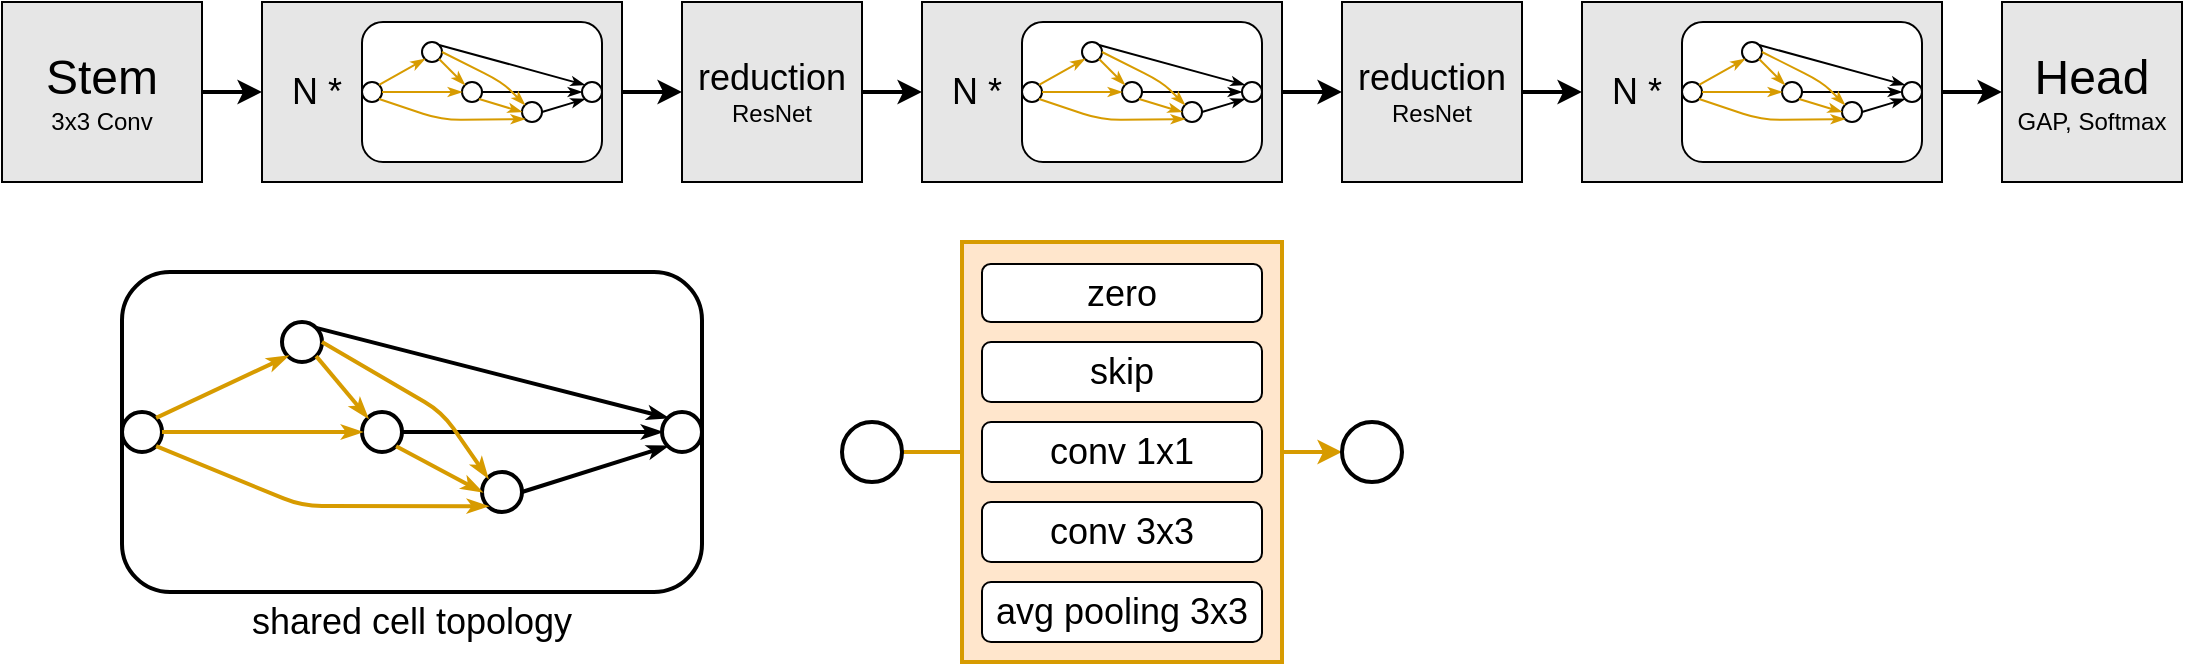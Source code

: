 <mxfile version="13.3.5" type="device"><diagram id="6I0OCvxSQrVGMHxT2VVA" name="Page-1"><mxGraphModel dx="1185" dy="783" grid="1" gridSize="10" guides="1" tooltips="1" connect="1" arrows="1" fold="1" page="1" pageScale="1" pageWidth="850" pageHeight="1100" math="0" shadow="0"><root><mxCell id="0"/><mxCell id="1" parent="0"/><mxCell id="DmnPw2kI98OYA17Qnf9C-18" value="&lt;font style=&quot;font-size: 18px&quot;&gt;shared cell topology&lt;/font&gt;" style="rounded=0;whiteSpace=wrap;html=1;strokeWidth=1;strokeColor=#FFFFFF;" vertex="1" parent="1"><mxGeometry x="190" y="450" width="290" height="40" as="geometry"/></mxCell><mxCell id="GheFcE-VJFben-SdTzUr-86" value="" style="endArrow=classic;html=1;exitX=1;exitY=0.5;exitDx=0;exitDy=0;strokeWidth=2;fillColor=#ffe6cc;strokeColor=#d79b00;" parent="1" source="GheFcE-VJFben-SdTzUr-81" target="GheFcE-VJFben-SdTzUr-84" edge="1"><mxGeometry width="50" height="50" relative="1" as="geometry"><mxPoint x="780" y="395" as="sourcePoint"/><mxPoint x="810.0" y="395" as="targetPoint"/></mxGeometry></mxCell><mxCell id="T9Tqi0G2OAHeQG4GHFQW-35" value="&lt;span style=&quot;font-size: 18px&quot;&gt;N *&amp;nbsp; &amp;nbsp; &amp;nbsp; &amp;nbsp; &amp;nbsp; &amp;nbsp; &amp;nbsp; &amp;nbsp; &amp;nbsp; &amp;nbsp; &amp;nbsp; &amp;nbsp; &amp;nbsp;&lt;/span&gt;" style="rounded=0;whiteSpace=wrap;html=1;fillColor=#E6E6E6;" parent="1" vertex="1"><mxGeometry x="260" y="160" width="180" height="90" as="geometry"/></mxCell><mxCell id="T9Tqi0G2OAHeQG4GHFQW-49" value="&lt;font&gt;&lt;span style=&quot;font-size: 24px&quot;&gt;Stem&lt;/span&gt;&lt;br&gt;&lt;font style=&quot;font-size: 12px&quot;&gt;3x3 Conv&lt;/font&gt;&lt;br&gt;&lt;/font&gt;" style="rounded=0;whiteSpace=wrap;html=1;fillColor=#E6E6E6;" parent="1" vertex="1"><mxGeometry x="130" y="160" width="100" height="90" as="geometry"/></mxCell><mxCell id="T9Tqi0G2OAHeQG4GHFQW-54" value="" style="endArrow=classic;html=1;exitX=1;exitY=0.5;exitDx=0;exitDy=0;strokeWidth=2;entryX=0;entryY=0.5;entryDx=0;entryDy=0;" parent="1" source="T9Tqi0G2OAHeQG4GHFQW-49" target="T9Tqi0G2OAHeQG4GHFQW-35" edge="1"><mxGeometry width="50" height="50" relative="1" as="geometry"><mxPoint x="160" y="330" as="sourcePoint"/><mxPoint x="200" y="330.5" as="targetPoint"/></mxGeometry></mxCell><mxCell id="GheFcE-VJFben-SdTzUr-1" value="" style="rounded=0;whiteSpace=wrap;html=1;fillColor=#ffe6cc;strokeColor=#d79b00;gradientColor=none;strokeWidth=2;" parent="1" vertex="1"><mxGeometry x="610" y="280" width="160" height="210" as="geometry"/></mxCell><mxCell id="GheFcE-VJFben-SdTzUr-2" value="&lt;span style=&quot;font-size: 18px&quot;&gt;zero&lt;/span&gt;" style="rounded=1;whiteSpace=wrap;html=1;" parent="1" vertex="1"><mxGeometry x="620" y="291" width="140" height="29" as="geometry"/></mxCell><mxCell id="GheFcE-VJFben-SdTzUr-3" value="&lt;span style=&quot;font-size: 18px&quot;&gt;skip&lt;/span&gt;" style="rounded=1;whiteSpace=wrap;html=1;" parent="1" vertex="1"><mxGeometry x="620" y="330" width="140" height="30" as="geometry"/></mxCell><mxCell id="GheFcE-VJFben-SdTzUr-4" value="&lt;font style=&quot;font-size: 18px&quot;&gt;conv 1x1&lt;/font&gt;" style="rounded=1;whiteSpace=wrap;html=1;" parent="1" vertex="1"><mxGeometry x="620" y="370" width="140" height="30" as="geometry"/></mxCell><mxCell id="GheFcE-VJFben-SdTzUr-5" value="&lt;span style=&quot;font-size: 18px&quot;&gt;avg pooling 3x3&lt;/span&gt;" style="rounded=1;whiteSpace=wrap;html=1;" parent="1" vertex="1"><mxGeometry x="620" y="450" width="140" height="30" as="geometry"/></mxCell><mxCell id="GheFcE-VJFben-SdTzUr-6" value="&lt;span style=&quot;font-size: 18px&quot;&gt;conv 3x3&lt;/span&gt;" style="rounded=1;whiteSpace=wrap;html=1;" parent="1" vertex="1"><mxGeometry x="620" y="410" width="140" height="30" as="geometry"/></mxCell><mxCell id="GheFcE-VJFben-SdTzUr-7" value="" style="rounded=1;whiteSpace=wrap;html=1;" parent="1" vertex="1"><mxGeometry x="310" y="170" width="120" height="70" as="geometry"/></mxCell><mxCell id="GheFcE-VJFben-SdTzUr-8" value="&lt;span style=&quot;font-size: 18px&quot;&gt;reduction&lt;/span&gt;&lt;br&gt;&lt;font style=&quot;font-size: 12px&quot;&gt;ResNet&lt;/font&gt;" style="rounded=0;whiteSpace=wrap;html=1;fillColor=#E6E6E6;" parent="1" vertex="1"><mxGeometry x="470" y="160" width="90" height="90" as="geometry"/></mxCell><mxCell id="GheFcE-VJFben-SdTzUr-9" value="&lt;span style=&quot;font-size: 18px&quot;&gt;N *&amp;nbsp; &amp;nbsp; &amp;nbsp; &amp;nbsp; &amp;nbsp; &amp;nbsp; &amp;nbsp; &amp;nbsp; &amp;nbsp; &amp;nbsp; &amp;nbsp; &amp;nbsp; &amp;nbsp;&lt;/span&gt;" style="rounded=0;whiteSpace=wrap;html=1;fillColor=#E6E6E6;" parent="1" vertex="1"><mxGeometry x="590" y="160" width="180" height="90" as="geometry"/></mxCell><mxCell id="GheFcE-VJFben-SdTzUr-10" value="" style="rounded=1;whiteSpace=wrap;html=1;" parent="1" vertex="1"><mxGeometry x="640" y="170" width="120" height="70" as="geometry"/></mxCell><mxCell id="GheFcE-VJFben-SdTzUr-11" value="&lt;span style=&quot;font-size: 18px&quot;&gt;reduction&lt;/span&gt;&lt;br&gt;&lt;font style=&quot;font-size: 12px&quot;&gt;ResNet&lt;/font&gt;" style="rounded=0;whiteSpace=wrap;html=1;fillColor=#E6E6E6;" parent="1" vertex="1"><mxGeometry x="800" y="160" width="90" height="90" as="geometry"/></mxCell><mxCell id="GheFcE-VJFben-SdTzUr-12" value="&lt;span style=&quot;font-size: 18px&quot;&gt;N *&amp;nbsp; &amp;nbsp; &amp;nbsp; &amp;nbsp; &amp;nbsp; &amp;nbsp; &amp;nbsp; &amp;nbsp; &amp;nbsp; &amp;nbsp; &amp;nbsp; &amp;nbsp; &amp;nbsp;&lt;/span&gt;" style="rounded=0;whiteSpace=wrap;html=1;fillColor=#E6E6E6;" parent="1" vertex="1"><mxGeometry x="920" y="160" width="180" height="90" as="geometry"/></mxCell><mxCell id="GheFcE-VJFben-SdTzUr-13" value="" style="rounded=1;whiteSpace=wrap;html=1;" parent="1" vertex="1"><mxGeometry x="970" y="170" width="120" height="70" as="geometry"/></mxCell><mxCell id="GheFcE-VJFben-SdTzUr-14" value="&lt;font&gt;&lt;span style=&quot;font-size: 24px&quot;&gt;Head&lt;/span&gt;&lt;br&gt;&lt;font style=&quot;font-size: 12px&quot;&gt;GAP, Softmax&lt;/font&gt;&lt;br&gt;&lt;/font&gt;" style="rounded=0;whiteSpace=wrap;html=1;fillColor=#E6E6E6;" parent="1" vertex="1"><mxGeometry x="1130" y="160" width="90" height="90" as="geometry"/></mxCell><mxCell id="GheFcE-VJFben-SdTzUr-15" value="" style="endArrow=classic;html=1;exitX=1;exitY=0.5;exitDx=0;exitDy=0;strokeWidth=2;entryX=0;entryY=0.5;entryDx=0;entryDy=0;" parent="1" source="T9Tqi0G2OAHeQG4GHFQW-35" target="GheFcE-VJFben-SdTzUr-8" edge="1"><mxGeometry width="50" height="50" relative="1" as="geometry"><mxPoint x="230" y="215" as="sourcePoint"/><mxPoint x="270" y="215" as="targetPoint"/></mxGeometry></mxCell><mxCell id="GheFcE-VJFben-SdTzUr-17" value="" style="endArrow=classic;html=1;strokeWidth=2;entryX=0;entryY=0.5;entryDx=0;entryDy=0;exitX=1;exitY=0.5;exitDx=0;exitDy=0;" parent="1" source="GheFcE-VJFben-SdTzUr-9" target="GheFcE-VJFben-SdTzUr-11" edge="1"><mxGeometry width="50" height="50" relative="1" as="geometry"><mxPoint x="590" y="420" as="sourcePoint"/><mxPoint x="770" y="410" as="targetPoint"/></mxGeometry></mxCell><mxCell id="GheFcE-VJFben-SdTzUr-18" value="" style="endArrow=classic;html=1;strokeWidth=2;entryX=0;entryY=0.5;entryDx=0;entryDy=0;exitX=1;exitY=0.5;exitDx=0;exitDy=0;" parent="1" source="GheFcE-VJFben-SdTzUr-8" target="GheFcE-VJFben-SdTzUr-9" edge="1"><mxGeometry width="50" height="50" relative="1" as="geometry"><mxPoint x="600" y="430" as="sourcePoint"/><mxPoint x="780" y="420" as="targetPoint"/></mxGeometry></mxCell><mxCell id="GheFcE-VJFben-SdTzUr-19" value="" style="endArrow=classic;html=1;strokeWidth=2;entryX=0;entryY=0.5;entryDx=0;entryDy=0;exitX=1;exitY=0.5;exitDx=0;exitDy=0;" parent="1" source="GheFcE-VJFben-SdTzUr-11" target="GheFcE-VJFben-SdTzUr-12" edge="1"><mxGeometry width="50" height="50" relative="1" as="geometry"><mxPoint x="610" y="440" as="sourcePoint"/><mxPoint x="790" y="430" as="targetPoint"/></mxGeometry></mxCell><mxCell id="GheFcE-VJFben-SdTzUr-20" value="" style="endArrow=classic;html=1;strokeWidth=2;entryX=0;entryY=0.5;entryDx=0;entryDy=0;exitX=1;exitY=0.5;exitDx=0;exitDy=0;" parent="1" source="GheFcE-VJFben-SdTzUr-12" target="GheFcE-VJFben-SdTzUr-14" edge="1"><mxGeometry width="50" height="50" relative="1" as="geometry"><mxPoint x="580" y="450" as="sourcePoint"/><mxPoint x="760" y="440" as="targetPoint"/></mxGeometry></mxCell><mxCell id="GheFcE-VJFben-SdTzUr-21" value="" style="ellipse;whiteSpace=wrap;html=1;" parent="1" vertex="1"><mxGeometry x="970" y="200" width="10" height="10" as="geometry"/></mxCell><mxCell id="GheFcE-VJFben-SdTzUr-22" value="" style="ellipse;whiteSpace=wrap;html=1;" parent="1" vertex="1"><mxGeometry x="1000" y="180" width="10" height="10" as="geometry"/></mxCell><mxCell id="GheFcE-VJFben-SdTzUr-23" value="" style="ellipse;whiteSpace=wrap;html=1;" parent="1" vertex="1"><mxGeometry x="1020" y="200" width="10" height="10" as="geometry"/></mxCell><mxCell id="GheFcE-VJFben-SdTzUr-24" value="" style="ellipse;whiteSpace=wrap;html=1;" parent="1" vertex="1"><mxGeometry x="1050" y="210" width="10" height="10" as="geometry"/></mxCell><mxCell id="GheFcE-VJFben-SdTzUr-25" value="" style="endArrow=classicThin;html=1;strokeWidth=1;endFill=1;endSize=4;startSize=3;entryX=0;entryY=1;entryDx=0;entryDy=0;exitX=1;exitY=1;exitDx=0;exitDy=0;fillColor=#ffe6cc;strokeColor=#d79b00;" parent="1" source="GheFcE-VJFben-SdTzUr-21" target="GheFcE-VJFben-SdTzUr-24" edge="1"><mxGeometry width="50" height="50" relative="1" as="geometry"><mxPoint x="1100" y="290" as="sourcePoint"/><mxPoint x="1150" y="240" as="targetPoint"/><Array as="points"><mxPoint x="1010" y="219"/></Array></mxGeometry></mxCell><mxCell id="GheFcE-VJFben-SdTzUr-27" value="" style="endArrow=classicThin;html=1;strokeWidth=1;endFill=1;endSize=4;startSize=3;entryX=0;entryY=0;entryDx=0;entryDy=0;exitX=1;exitY=1;exitDx=0;exitDy=0;fillColor=#ffe6cc;strokeColor=#d79b00;" parent="1" source="GheFcE-VJFben-SdTzUr-22" target="GheFcE-VJFben-SdTzUr-23" edge="1"><mxGeometry width="50" height="50" relative="1" as="geometry"><mxPoint x="1010" y="270" as="sourcePoint"/><mxPoint x="1070" y="290" as="targetPoint"/></mxGeometry></mxCell><mxCell id="GheFcE-VJFben-SdTzUr-28" value="" style="endArrow=classicThin;html=1;strokeWidth=1;endFill=1;endSize=4;startSize=3;exitX=1;exitY=0.5;exitDx=0;exitDy=0;fillColor=#ffe6cc;strokeColor=#d79b00;entryX=0;entryY=0.5;entryDx=0;entryDy=0;" parent="1" source="GheFcE-VJFben-SdTzUr-21" target="GheFcE-VJFben-SdTzUr-23" edge="1"><mxGeometry width="50" height="50" relative="1" as="geometry"><mxPoint x="1020" y="270" as="sourcePoint"/><mxPoint x="1080" y="290" as="targetPoint"/></mxGeometry></mxCell><mxCell id="GheFcE-VJFben-SdTzUr-29" value="" style="endArrow=classicThin;html=1;strokeWidth=1;endFill=1;endSize=4;startSize=3;entryX=0;entryY=1;entryDx=0;entryDy=0;exitX=1;exitY=0;exitDx=0;exitDy=0;fillColor=#ffe6cc;strokeColor=#d79b00;" parent="1" source="GheFcE-VJFben-SdTzUr-21" target="GheFcE-VJFben-SdTzUr-22" edge="1"><mxGeometry width="50" height="50" relative="1" as="geometry"><mxPoint x="1030" y="280" as="sourcePoint"/><mxPoint x="1090" y="300" as="targetPoint"/></mxGeometry></mxCell><mxCell id="GheFcE-VJFben-SdTzUr-30" value="" style="endArrow=classicThin;html=1;strokeWidth=1;endFill=1;endSize=4;startSize=3;entryX=0;entryY=0.5;entryDx=0;entryDy=0;exitX=1;exitY=1;exitDx=0;exitDy=0;fillColor=#ffe6cc;strokeColor=#d79b00;" parent="1" source="GheFcE-VJFben-SdTzUr-23" target="GheFcE-VJFben-SdTzUr-24" edge="1"><mxGeometry width="50" height="50" relative="1" as="geometry"><mxPoint x="1040" y="300" as="sourcePoint"/><mxPoint x="1100" y="320" as="targetPoint"/></mxGeometry></mxCell><mxCell id="GheFcE-VJFben-SdTzUr-32" value="" style="ellipse;whiteSpace=wrap;html=1;" parent="1" vertex="1"><mxGeometry x="1080" y="200" width="10" height="10" as="geometry"/></mxCell><mxCell id="GheFcE-VJFben-SdTzUr-35" value="" style="endArrow=classicThin;html=1;strokeWidth=1;endFill=1;endSize=4;startSize=3;entryX=0;entryY=1;entryDx=0;entryDy=0;exitX=1;exitY=0.5;exitDx=0;exitDy=0;" parent="1" source="GheFcE-VJFben-SdTzUr-24" target="GheFcE-VJFben-SdTzUr-32" edge="1"><mxGeometry width="50" height="50" relative="1" as="geometry"><mxPoint x="1010" y="260" as="sourcePoint"/><mxPoint x="1070" y="280" as="targetPoint"/></mxGeometry></mxCell><mxCell id="GheFcE-VJFben-SdTzUr-36" value="" style="endArrow=classicThin;html=1;strokeWidth=1;endFill=1;endSize=4;startSize=3;entryX=0;entryY=0;entryDx=0;entryDy=0;exitX=1;exitY=0;exitDx=0;exitDy=0;" parent="1" source="GheFcE-VJFben-SdTzUr-22" target="GheFcE-VJFben-SdTzUr-32" edge="1"><mxGeometry width="50" height="50" relative="1" as="geometry"><mxPoint x="1010" y="260" as="sourcePoint"/><mxPoint x="1070" y="280" as="targetPoint"/></mxGeometry></mxCell><mxCell id="GheFcE-VJFben-SdTzUr-37" value="" style="endArrow=classicThin;html=1;strokeWidth=1;endFill=1;endSize=4;startSize=3;entryX=0;entryY=0.5;entryDx=0;entryDy=0;exitX=1;exitY=0.5;exitDx=0;exitDy=0;" parent="1" source="GheFcE-VJFben-SdTzUr-23" target="GheFcE-VJFben-SdTzUr-32" edge="1"><mxGeometry width="50" height="50" relative="1" as="geometry"><mxPoint x="1020" y="270" as="sourcePoint"/><mxPoint x="1080" y="290" as="targetPoint"/></mxGeometry></mxCell><mxCell id="GheFcE-VJFben-SdTzUr-38" value="" style="ellipse;whiteSpace=wrap;html=1;" parent="1" vertex="1"><mxGeometry x="310" y="200" width="10" height="10" as="geometry"/></mxCell><mxCell id="GheFcE-VJFben-SdTzUr-39" value="" style="ellipse;whiteSpace=wrap;html=1;" parent="1" vertex="1"><mxGeometry x="340" y="180" width="10" height="10" as="geometry"/></mxCell><mxCell id="GheFcE-VJFben-SdTzUr-40" value="" style="ellipse;whiteSpace=wrap;html=1;" parent="1" vertex="1"><mxGeometry x="360" y="200" width="10" height="10" as="geometry"/></mxCell><mxCell id="GheFcE-VJFben-SdTzUr-41" value="" style="ellipse;whiteSpace=wrap;html=1;" parent="1" vertex="1"><mxGeometry x="390" y="210" width="10" height="10" as="geometry"/></mxCell><mxCell id="GheFcE-VJFben-SdTzUr-42" value="" style="endArrow=classicThin;html=1;strokeWidth=1;endFill=1;endSize=4;startSize=3;entryX=0;entryY=1;entryDx=0;entryDy=0;exitX=1;exitY=1;exitDx=0;exitDy=0;fillColor=#ffe6cc;strokeColor=#d79b00;" parent="1" source="GheFcE-VJFben-SdTzUr-38" target="GheFcE-VJFben-SdTzUr-41" edge="1"><mxGeometry width="50" height="50" relative="1" as="geometry"><mxPoint x="440" y="290" as="sourcePoint"/><mxPoint x="490" y="240" as="targetPoint"/><Array as="points"><mxPoint x="350" y="219"/></Array></mxGeometry></mxCell><mxCell id="GheFcE-VJFben-SdTzUr-43" value="" style="endArrow=classicThin;html=1;strokeWidth=1;endFill=1;endSize=4;startSize=3;entryX=0;entryY=0;entryDx=0;entryDy=0;exitX=1;exitY=1;exitDx=0;exitDy=0;fillColor=#ffe6cc;strokeColor=#d79b00;" parent="1" source="GheFcE-VJFben-SdTzUr-39" target="GheFcE-VJFben-SdTzUr-40" edge="1"><mxGeometry width="50" height="50" relative="1" as="geometry"><mxPoint x="350" y="270" as="sourcePoint"/><mxPoint x="410" y="290" as="targetPoint"/></mxGeometry></mxCell><mxCell id="GheFcE-VJFben-SdTzUr-44" value="" style="endArrow=classicThin;html=1;strokeWidth=1;endFill=1;endSize=4;startSize=3;entryX=0;entryY=0.5;entryDx=0;entryDy=0;exitX=1;exitY=0.5;exitDx=0;exitDy=0;fillColor=#ffe6cc;strokeColor=#d79b00;" parent="1" source="GheFcE-VJFben-SdTzUr-38" target="GheFcE-VJFben-SdTzUr-40" edge="1"><mxGeometry width="50" height="50" relative="1" as="geometry"><mxPoint x="360" y="270" as="sourcePoint"/><mxPoint x="420" y="290" as="targetPoint"/></mxGeometry></mxCell><mxCell id="GheFcE-VJFben-SdTzUr-45" value="" style="endArrow=classicThin;html=1;strokeWidth=1;endFill=1;endSize=4;startSize=3;entryX=0;entryY=1;entryDx=0;entryDy=0;exitX=1;exitY=0;exitDx=0;exitDy=0;fillColor=#ffe6cc;strokeColor=#d79b00;" parent="1" source="GheFcE-VJFben-SdTzUr-38" target="GheFcE-VJFben-SdTzUr-39" edge="1"><mxGeometry width="50" height="50" relative="1" as="geometry"><mxPoint x="370" y="280" as="sourcePoint"/><mxPoint x="430" y="300" as="targetPoint"/></mxGeometry></mxCell><mxCell id="GheFcE-VJFben-SdTzUr-46" value="" style="endArrow=classicThin;html=1;strokeWidth=1;endFill=1;endSize=4;startSize=3;entryX=0;entryY=0.5;entryDx=0;entryDy=0;exitX=1;exitY=1;exitDx=0;exitDy=0;fillColor=#ffe6cc;strokeColor=#d79b00;" parent="1" source="GheFcE-VJFben-SdTzUr-40" target="GheFcE-VJFben-SdTzUr-41" edge="1"><mxGeometry width="50" height="50" relative="1" as="geometry"><mxPoint x="380" y="300" as="sourcePoint"/><mxPoint x="440" y="320" as="targetPoint"/></mxGeometry></mxCell><mxCell id="GheFcE-VJFben-SdTzUr-48" value="" style="ellipse;whiteSpace=wrap;html=1;" parent="1" vertex="1"><mxGeometry x="420" y="200" width="10" height="10" as="geometry"/></mxCell><mxCell id="GheFcE-VJFben-SdTzUr-49" value="" style="endArrow=classicThin;html=1;strokeWidth=1;endFill=1;endSize=4;startSize=3;entryX=0;entryY=1;entryDx=0;entryDy=0;exitX=1;exitY=0.5;exitDx=0;exitDy=0;" parent="1" source="GheFcE-VJFben-SdTzUr-41" target="GheFcE-VJFben-SdTzUr-48" edge="1"><mxGeometry width="50" height="50" relative="1" as="geometry"><mxPoint x="350" y="260" as="sourcePoint"/><mxPoint x="410" y="280" as="targetPoint"/></mxGeometry></mxCell><mxCell id="GheFcE-VJFben-SdTzUr-50" value="" style="endArrow=classicThin;html=1;strokeWidth=1;endFill=1;endSize=4;startSize=3;entryX=0;entryY=0;entryDx=0;entryDy=0;exitX=1;exitY=0;exitDx=0;exitDy=0;" parent="1" source="GheFcE-VJFben-SdTzUr-39" target="GheFcE-VJFben-SdTzUr-48" edge="1"><mxGeometry width="50" height="50" relative="1" as="geometry"><mxPoint x="350" y="260" as="sourcePoint"/><mxPoint x="410" y="280" as="targetPoint"/></mxGeometry></mxCell><mxCell id="GheFcE-VJFben-SdTzUr-51" value="" style="endArrow=classicThin;html=1;strokeWidth=1;endFill=1;endSize=4;startSize=3;entryX=0;entryY=0.5;entryDx=0;entryDy=0;exitX=1;exitY=0.5;exitDx=0;exitDy=0;" parent="1" source="GheFcE-VJFben-SdTzUr-40" target="GheFcE-VJFben-SdTzUr-48" edge="1"><mxGeometry width="50" height="50" relative="1" as="geometry"><mxPoint x="360" y="270" as="sourcePoint"/><mxPoint x="420" y="290" as="targetPoint"/></mxGeometry></mxCell><mxCell id="GheFcE-VJFben-SdTzUr-52" value="" style="ellipse;whiteSpace=wrap;html=1;" parent="1" vertex="1"><mxGeometry x="640" y="200" width="10" height="10" as="geometry"/></mxCell><mxCell id="GheFcE-VJFben-SdTzUr-53" value="" style="ellipse;whiteSpace=wrap;html=1;" parent="1" vertex="1"><mxGeometry x="670" y="180" width="10" height="10" as="geometry"/></mxCell><mxCell id="GheFcE-VJFben-SdTzUr-54" value="" style="ellipse;whiteSpace=wrap;html=1;" parent="1" vertex="1"><mxGeometry x="690" y="200" width="10" height="10" as="geometry"/></mxCell><mxCell id="GheFcE-VJFben-SdTzUr-55" value="" style="ellipse;whiteSpace=wrap;html=1;" parent="1" vertex="1"><mxGeometry x="720" y="210" width="10" height="10" as="geometry"/></mxCell><mxCell id="GheFcE-VJFben-SdTzUr-56" value="" style="endArrow=classicThin;html=1;strokeWidth=1;endFill=1;endSize=4;startSize=3;entryX=0;entryY=1;entryDx=0;entryDy=0;exitX=1;exitY=1;exitDx=0;exitDy=0;fillColor=#ffe6cc;strokeColor=#d79b00;" parent="1" source="GheFcE-VJFben-SdTzUr-52" target="GheFcE-VJFben-SdTzUr-55" edge="1"><mxGeometry width="50" height="50" relative="1" as="geometry"><mxPoint x="770" y="290" as="sourcePoint"/><mxPoint x="820" y="240" as="targetPoint"/><Array as="points"><mxPoint x="680" y="219"/></Array></mxGeometry></mxCell><mxCell id="GheFcE-VJFben-SdTzUr-57" value="" style="endArrow=classicThin;html=1;strokeWidth=1;endFill=1;endSize=4;startSize=3;entryX=0;entryY=0;entryDx=0;entryDy=0;exitX=1;exitY=1;exitDx=0;exitDy=0;fillColor=#ffe6cc;strokeColor=#d79b00;" parent="1" source="GheFcE-VJFben-SdTzUr-53" target="GheFcE-VJFben-SdTzUr-54" edge="1"><mxGeometry width="50" height="50" relative="1" as="geometry"><mxPoint x="680" y="270" as="sourcePoint"/><mxPoint x="740" y="290" as="targetPoint"/></mxGeometry></mxCell><mxCell id="GheFcE-VJFben-SdTzUr-58" value="" style="endArrow=classicThin;html=1;strokeWidth=1;endFill=1;endSize=4;startSize=3;entryX=0;entryY=0.5;entryDx=0;entryDy=0;exitX=1;exitY=0.5;exitDx=0;exitDy=0;fillColor=#ffe6cc;strokeColor=#d79b00;" parent="1" source="GheFcE-VJFben-SdTzUr-52" target="GheFcE-VJFben-SdTzUr-54" edge="1"><mxGeometry width="50" height="50" relative="1" as="geometry"><mxPoint x="690" y="270" as="sourcePoint"/><mxPoint x="750" y="290" as="targetPoint"/></mxGeometry></mxCell><mxCell id="GheFcE-VJFben-SdTzUr-59" value="" style="endArrow=classicThin;html=1;strokeWidth=1;endFill=1;endSize=4;startSize=3;entryX=0;entryY=1;entryDx=0;entryDy=0;exitX=1;exitY=0;exitDx=0;exitDy=0;fillColor=#ffe6cc;strokeColor=#d79b00;" parent="1" source="GheFcE-VJFben-SdTzUr-52" target="GheFcE-VJFben-SdTzUr-53" edge="1"><mxGeometry width="50" height="50" relative="1" as="geometry"><mxPoint x="700" y="280" as="sourcePoint"/><mxPoint x="760" y="300" as="targetPoint"/></mxGeometry></mxCell><mxCell id="GheFcE-VJFben-SdTzUr-60" value="" style="endArrow=classicThin;html=1;strokeWidth=1;endFill=1;endSize=4;startSize=3;entryX=0;entryY=0.5;entryDx=0;entryDy=0;exitX=1;exitY=1;exitDx=0;exitDy=0;fillColor=#ffe6cc;strokeColor=#d79b00;" parent="1" source="GheFcE-VJFben-SdTzUr-54" target="GheFcE-VJFben-SdTzUr-55" edge="1"><mxGeometry width="50" height="50" relative="1" as="geometry"><mxPoint x="710" y="300" as="sourcePoint"/><mxPoint x="770" y="320" as="targetPoint"/></mxGeometry></mxCell><mxCell id="GheFcE-VJFben-SdTzUr-62" value="" style="ellipse;whiteSpace=wrap;html=1;" parent="1" vertex="1"><mxGeometry x="750" y="200" width="10" height="10" as="geometry"/></mxCell><mxCell id="GheFcE-VJFben-SdTzUr-63" value="" style="endArrow=classicThin;html=1;strokeWidth=1;endFill=1;endSize=4;startSize=3;entryX=0;entryY=1;entryDx=0;entryDy=0;exitX=1;exitY=0.5;exitDx=0;exitDy=0;" parent="1" source="GheFcE-VJFben-SdTzUr-55" target="GheFcE-VJFben-SdTzUr-62" edge="1"><mxGeometry width="50" height="50" relative="1" as="geometry"><mxPoint x="680" y="260" as="sourcePoint"/><mxPoint x="740" y="280" as="targetPoint"/></mxGeometry></mxCell><mxCell id="GheFcE-VJFben-SdTzUr-64" value="" style="endArrow=classicThin;html=1;strokeWidth=1;endFill=1;endSize=4;startSize=3;entryX=0;entryY=0;entryDx=0;entryDy=0;exitX=1;exitY=0;exitDx=0;exitDy=0;" parent="1" source="GheFcE-VJFben-SdTzUr-53" target="GheFcE-VJFben-SdTzUr-62" edge="1"><mxGeometry width="50" height="50" relative="1" as="geometry"><mxPoint x="680" y="260" as="sourcePoint"/><mxPoint x="740" y="280" as="targetPoint"/></mxGeometry></mxCell><mxCell id="GheFcE-VJFben-SdTzUr-65" value="" style="endArrow=classicThin;html=1;strokeWidth=1;endFill=1;endSize=4;startSize=3;entryX=0;entryY=0.5;entryDx=0;entryDy=0;exitX=1;exitY=0.5;exitDx=0;exitDy=0;" parent="1" source="GheFcE-VJFben-SdTzUr-54" target="GheFcE-VJFben-SdTzUr-62" edge="1"><mxGeometry width="50" height="50" relative="1" as="geometry"><mxPoint x="690" y="270" as="sourcePoint"/><mxPoint x="750" y="290" as="targetPoint"/></mxGeometry></mxCell><mxCell id="GheFcE-VJFben-SdTzUr-81" value="" style="ellipse;whiteSpace=wrap;html=1;strokeWidth=2;" parent="1" vertex="1"><mxGeometry x="550" y="370" width="30" height="30" as="geometry"/></mxCell><mxCell id="GheFcE-VJFben-SdTzUr-84" value="" style="ellipse;whiteSpace=wrap;html=1;strokeWidth=2;" parent="1" vertex="1"><mxGeometry x="800" y="370" width="30" height="30" as="geometry"/></mxCell><mxCell id="GheFcE-VJFben-SdTzUr-31" value="" style="endArrow=classicThin;html=1;strokeWidth=1;endFill=1;endSize=4;startSize=3;entryX=0;entryY=0;entryDx=0;entryDy=0;exitX=1;exitY=0.5;exitDx=0;exitDy=0;fillColor=#ffe6cc;strokeColor=#d79b00;" parent="1" source="GheFcE-VJFben-SdTzUr-22" target="GheFcE-VJFben-SdTzUr-24" edge="1"><mxGeometry width="50" height="50" relative="1" as="geometry"><mxPoint x="1050" y="310" as="sourcePoint"/><mxPoint x="1110" y="330" as="targetPoint"/><Array as="points"><mxPoint x="1040" y="200"/></Array></mxGeometry></mxCell><mxCell id="GheFcE-VJFben-SdTzUr-61" value="" style="endArrow=classicThin;html=1;strokeWidth=1;endFill=1;endSize=4;startSize=3;entryX=0;entryY=0;entryDx=0;entryDy=0;exitX=1;exitY=0.5;exitDx=0;exitDy=0;fillColor=#ffe6cc;strokeColor=#d79b00;" parent="1" source="GheFcE-VJFben-SdTzUr-53" target="GheFcE-VJFben-SdTzUr-55" edge="1"><mxGeometry width="50" height="50" relative="1" as="geometry"><mxPoint x="720" y="310" as="sourcePoint"/><mxPoint x="780" y="330" as="targetPoint"/><Array as="points"><mxPoint x="710" y="200"/></Array></mxGeometry></mxCell><mxCell id="GheFcE-VJFben-SdTzUr-47" value="" style="endArrow=classicThin;html=1;strokeWidth=1;endFill=1;endSize=4;startSize=3;entryX=0;entryY=0;entryDx=0;entryDy=0;exitX=1;exitY=0.5;exitDx=0;exitDy=0;fillColor=#ffe6cc;strokeColor=#d79b00;" parent="1" source="GheFcE-VJFben-SdTzUr-39" target="GheFcE-VJFben-SdTzUr-41" edge="1"><mxGeometry width="50" height="50" relative="1" as="geometry"><mxPoint x="390" y="310" as="sourcePoint"/><mxPoint x="450" y="330" as="targetPoint"/><Array as="points"><mxPoint x="380" y="200"/></Array></mxGeometry></mxCell><mxCell id="DmnPw2kI98OYA17Qnf9C-1" value="" style="rounded=1;whiteSpace=wrap;html=1;strokeWidth=2;" vertex="1" parent="1"><mxGeometry x="190" y="295" width="290" height="160" as="geometry"/></mxCell><mxCell id="DmnPw2kI98OYA17Qnf9C-2" value="" style="ellipse;whiteSpace=wrap;html=1;strokeWidth=2;" vertex="1" parent="1"><mxGeometry x="190" y="365" width="20" height="20" as="geometry"/></mxCell><mxCell id="DmnPw2kI98OYA17Qnf9C-3" value="" style="ellipse;whiteSpace=wrap;html=1;strokeWidth=2;" vertex="1" parent="1"><mxGeometry x="270" y="320" width="20" height="20" as="geometry"/></mxCell><mxCell id="DmnPw2kI98OYA17Qnf9C-4" value="" style="ellipse;whiteSpace=wrap;html=1;strokeWidth=2;" vertex="1" parent="1"><mxGeometry x="310" y="365" width="20" height="20" as="geometry"/></mxCell><mxCell id="DmnPw2kI98OYA17Qnf9C-5" value="" style="ellipse;whiteSpace=wrap;html=1;strokeWidth=2;" vertex="1" parent="1"><mxGeometry x="370" y="395" width="20" height="20" as="geometry"/></mxCell><mxCell id="DmnPw2kI98OYA17Qnf9C-6" value="" style="endArrow=classicThin;html=1;strokeWidth=2;endFill=1;endSize=4;startSize=3;entryX=0;entryY=1;entryDx=0;entryDy=0;exitX=1;exitY=1;exitDx=0;exitDy=0;fillColor=#ffe6cc;strokeColor=#d79b00;" edge="1" parent="1" source="DmnPw2kI98OYA17Qnf9C-2" target="DmnPw2kI98OYA17Qnf9C-5"><mxGeometry width="50" height="50" relative="1" as="geometry"><mxPoint x="450" y="415" as="sourcePoint"/><mxPoint x="500" y="365" as="targetPoint"/><Array as="points"><mxPoint x="280" y="412"/></Array></mxGeometry></mxCell><mxCell id="DmnPw2kI98OYA17Qnf9C-7" value="" style="endArrow=classicThin;html=1;strokeWidth=2;endFill=1;endSize=4;startSize=3;entryX=0;entryY=0;entryDx=0;entryDy=0;exitX=1;exitY=1;exitDx=0;exitDy=0;fillColor=#ffe6cc;strokeColor=#d79b00;" edge="1" parent="1" source="DmnPw2kI98OYA17Qnf9C-3" target="DmnPw2kI98OYA17Qnf9C-4"><mxGeometry width="50" height="50" relative="1" as="geometry"><mxPoint x="360" y="395" as="sourcePoint"/><mxPoint x="420" y="415" as="targetPoint"/></mxGeometry></mxCell><mxCell id="DmnPw2kI98OYA17Qnf9C-8" value="" style="endArrow=classicThin;html=1;strokeWidth=2;endFill=1;endSize=4;startSize=3;entryX=0;entryY=0.5;entryDx=0;entryDy=0;exitX=1;exitY=0.5;exitDx=0;exitDy=0;fillColor=#ffe6cc;strokeColor=#d79b00;" edge="1" parent="1" source="DmnPw2kI98OYA17Qnf9C-2" target="DmnPw2kI98OYA17Qnf9C-4"><mxGeometry width="50" height="50" relative="1" as="geometry"><mxPoint x="370" y="395" as="sourcePoint"/><mxPoint x="430" y="415" as="targetPoint"/></mxGeometry></mxCell><mxCell id="DmnPw2kI98OYA17Qnf9C-9" value="" style="endArrow=classicThin;html=1;strokeWidth=2;endFill=1;endSize=4;startSize=3;entryX=0;entryY=1;entryDx=0;entryDy=0;exitX=1;exitY=0;exitDx=0;exitDy=0;fillColor=#ffe6cc;strokeColor=#d79b00;" edge="1" parent="1" source="DmnPw2kI98OYA17Qnf9C-2" target="DmnPw2kI98OYA17Qnf9C-3"><mxGeometry width="50" height="50" relative="1" as="geometry"><mxPoint x="380" y="405" as="sourcePoint"/><mxPoint x="440" y="425" as="targetPoint"/></mxGeometry></mxCell><mxCell id="DmnPw2kI98OYA17Qnf9C-10" value="" style="endArrow=classicThin;html=1;strokeWidth=2;endFill=1;endSize=4;startSize=3;entryX=0;entryY=0.5;entryDx=0;entryDy=0;exitX=1;exitY=1;exitDx=0;exitDy=0;fillColor=#ffe6cc;strokeColor=#d79b00;" edge="1" parent="1" source="DmnPw2kI98OYA17Qnf9C-4" target="DmnPw2kI98OYA17Qnf9C-5"><mxGeometry width="50" height="50" relative="1" as="geometry"><mxPoint x="390" y="425" as="sourcePoint"/><mxPoint x="450" y="445" as="targetPoint"/></mxGeometry></mxCell><mxCell id="DmnPw2kI98OYA17Qnf9C-11" value="" style="ellipse;whiteSpace=wrap;html=1;strokeWidth=2;" vertex="1" parent="1"><mxGeometry x="460" y="365" width="20" height="20" as="geometry"/></mxCell><mxCell id="DmnPw2kI98OYA17Qnf9C-12" value="" style="endArrow=classicThin;html=1;strokeWidth=2;endFill=1;endSize=4;startSize=3;entryX=0;entryY=1;entryDx=0;entryDy=0;exitX=1;exitY=0.5;exitDx=0;exitDy=0;" edge="1" parent="1" source="DmnPw2kI98OYA17Qnf9C-5" target="DmnPw2kI98OYA17Qnf9C-11"><mxGeometry width="50" height="50" relative="1" as="geometry"><mxPoint x="360" y="385" as="sourcePoint"/><mxPoint x="420" y="405" as="targetPoint"/></mxGeometry></mxCell><mxCell id="DmnPw2kI98OYA17Qnf9C-13" value="" style="endArrow=classicThin;html=1;strokeWidth=2;endFill=1;endSize=4;startSize=3;entryX=0;entryY=0;entryDx=0;entryDy=0;exitX=1;exitY=0;exitDx=0;exitDy=0;" edge="1" parent="1" source="DmnPw2kI98OYA17Qnf9C-3" target="DmnPw2kI98OYA17Qnf9C-11"><mxGeometry width="50" height="50" relative="1" as="geometry"><mxPoint x="360" y="385" as="sourcePoint"/><mxPoint x="420" y="405" as="targetPoint"/></mxGeometry></mxCell><mxCell id="DmnPw2kI98OYA17Qnf9C-14" value="" style="endArrow=classicThin;html=1;strokeWidth=2;endFill=1;endSize=4;startSize=3;entryX=0;entryY=0.5;entryDx=0;entryDy=0;exitX=1;exitY=0.5;exitDx=0;exitDy=0;" edge="1" parent="1" source="DmnPw2kI98OYA17Qnf9C-4" target="DmnPw2kI98OYA17Qnf9C-11"><mxGeometry width="50" height="50" relative="1" as="geometry"><mxPoint x="370" y="395" as="sourcePoint"/><mxPoint x="430" y="415" as="targetPoint"/></mxGeometry></mxCell><mxCell id="DmnPw2kI98OYA17Qnf9C-15" value="" style="endArrow=classicThin;html=1;strokeWidth=2;endFill=1;endSize=4;startSize=3;entryX=0;entryY=0;entryDx=0;entryDy=0;exitX=1;exitY=0.5;exitDx=0;exitDy=0;fillColor=#ffe6cc;strokeColor=#d79b00;" edge="1" parent="1" source="DmnPw2kI98OYA17Qnf9C-3" target="DmnPw2kI98OYA17Qnf9C-5"><mxGeometry width="50" height="50" relative="1" as="geometry"><mxPoint x="400" y="435" as="sourcePoint"/><mxPoint x="460" y="455" as="targetPoint"/><Array as="points"><mxPoint x="350" y="365"/></Array></mxGeometry></mxCell></root></mxGraphModel></diagram></mxfile>